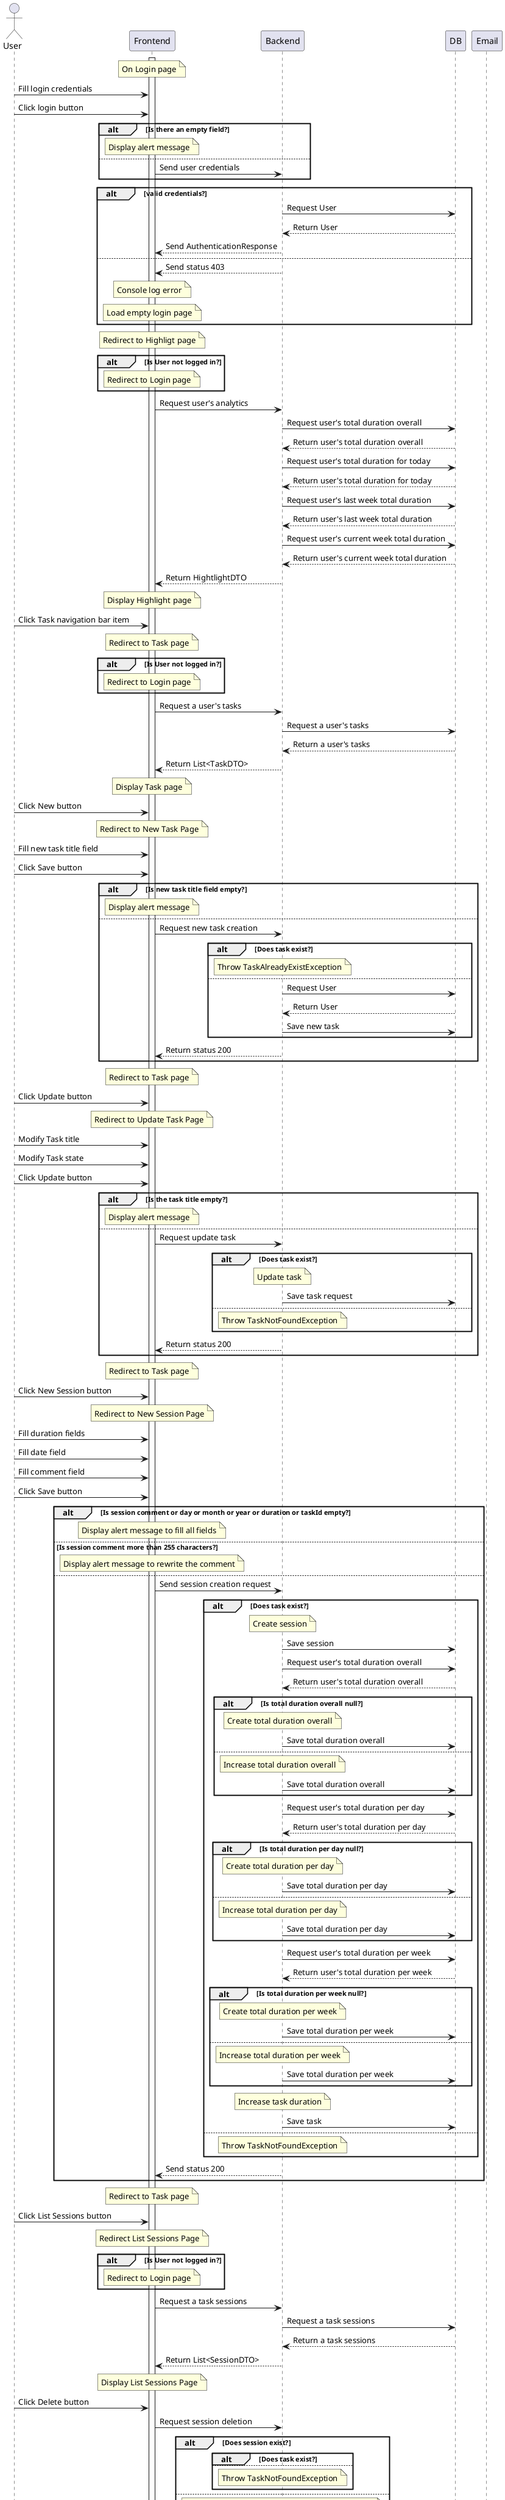 @startuml
actor User
participant Frontend
activate Frontend
note over Frontend: On Login page
User -> Frontend: Fill login credentials
User -> Frontend: Click login button
alt Is there an empty field?
    note over Frontend: Display alert message
else
    Frontend -> Backend: Send user credentials
end
alt valid credentials?
    Backend -> DB: Request User
    DB --> Backend: Return User
    Backend --> Frontend: Send AuthenticationResponse
else
    Backend --> Frontend: Send status 403
    note over Frontend: Console log error
    
    note over Frontend
    Load empty login page
    end note
end

note over Frontend: Redirect to Highligt page
alt Is User not logged in?
    note over Frontend: Redirect to Login page
end

Frontend -> Backend: Request user's analytics
Backend -> DB: Request user's total duration overall
DB --> Backend: Return user's total duration overall
Backend -> DB: Request user's total duration for today
DB --> Backend: Return user's total duration for today
Backend -> DB: Request user's last week total duration
DB --> Backend: Return user's last week total duration
Backend -> DB: Request user's current week total duration
DB --> Backend: Return user's current week total duration
Backend --> Frontend: Return HightlightDTO

note over Frontend: Display Highlight page

User -> Frontend: Click Task navigation bar item
note over Frontend: Redirect to Task page

alt Is User not logged in?
    note over Frontend: Redirect to Login page
end

Frontend -> Backend: Request a user's tasks
Backend -> DB: Request a user's tasks
DB --> Backend: Return a user's tasks
Backend --> Frontend: Return List<TaskDTO>
note over Frontend: Display Task page

User -> Frontend: Click New button
note over Frontend: Redirect to New Task Page
User -> Frontend: Fill new task title field
User -> Frontend: Click Save button

alt Is new task title field empty?
    note over Frontend: Display alert message
else
    Frontend -> Backend: Request new task creation
    alt Does task exist?
        note over Backend: Throw TaskAlreadyExistException
    else
        Backend -> DB: Request User
        DB --> Backend: Return User
        Backend -> DB: Save new task
    end
    Backend --> Frontend: Return status 200
end
note over Frontend: Redirect to Task page

User -> Frontend: Click Update button
note over Frontend: Redirect to Update Task Page
User -> Frontend: Modify Task title
User -> Frontend: Modify Task state
User -> Frontend: Click Update button
alt Is the task title empty?
    note over Frontend: Display alert message
else
    Frontend -> Backend: Request update task
    alt Does task exist?
        note over Backend: Update task
        Backend -> DB: Save task request
    else
        note over Backend: Throw TaskNotFoundException
    end
    Backend --> Frontend: Return status 200
end
note over Frontend: Redirect to Task page

User -> Frontend: Click New Session button
note over Frontend: Redirect to New Session Page
User -> Frontend: Fill duration fields
User -> Frontend: Fill date field
User -> Frontend: Fill comment field
User -> Frontend: Click Save button
alt Is session comment or day or month or year or duration or taskId empty?
    note over Frontend: Display alert message to fill all fields
else Is session comment more than 255 characters?
    note over Frontend: Display alert message to rewrite the comment
else 
    Frontend -> Backend: Send session creation request
    alt Does task exist?
        note over Backend: Create session
        Backend -> DB: Save session

        Backend -> DB: Request user's total duration overall
        Backend <-- DB: Return user's total duration overall     
        alt Is total duration overall null?
            note over Backend: Create total duration overall
            Backend -> DB: Save total duration overall
        else 
            note over Backend: Increase total duration overall
            Backend -> DB: Save total duration overall
        end

        Backend -> DB: Request user's total duration per day
        Backend <-- DB: Return user's total duration per day     
        alt Is total duration per day null?
            note over Backend: Create total duration per day
            Backend -> DB: Save total duration per day
        else 
            note over Backend: Increase total duration per day
            Backend -> DB: Save total duration per day
        end

        Backend -> DB: Request user's total duration per week
        Backend <-- DB: Return user's total duration per week     
        alt Is total duration per week null?
            note over Backend: Create total duration per week
            Backend -> DB: Save total duration per week
        else 
            note over Backend: Increase total duration per week
            Backend -> DB: Save total duration per week
        end
        
        note over Backend: Increase task duration
        Backend -> DB: Save task
    else 
        note over Backend: Throw TaskNotFoundException
    end
    Backend --> Frontend: Send status 200
end
note over Frontend: Redirect to Task page

User -> Frontend: Click List Sessions button
note over Frontend: Redirect List Sessions Page
alt Is User not logged in?
    note over Frontend: Redirect to Login page
end
Frontend -> Backend: Request a task sessions
Backend -> DB: Request a task sessions
Backend <-- DB: Return a task sessions
Backend --> Frontend: Return List<SessionDTO>
note over Frontend: Display List Sessions Page
User -> Frontend: Click Delete button
Frontend -> Backend: Request session deletion

alt Does session exist?
    alt Does task exist?
        
    else
        note over Backend: Throw TaskNotFoundException
    end

else 
    note over Backend: Throw RuntimeException("Session does not exist"))
end

Backend --> Frontend: Send status 200
note over Frontend: Redirect to Task Page

User -> Frontend: Click navigation bar item Profile
note over Frontend: Redirect to Profile page
alt Is User not logged in?
    note over Frontend: Redirect to Login page
end

Frontend -> Backend: Request User information
Backend --> Frontend: Return User information
note over Frontend: Display Profile page

User -> Frontend: Click navigation bar item Logout
note over Frontend: Redirect to Login Page

User -> Frontend: Click Forgot your password link
note over Frontend: Redirect to Forgot your password page
User -> Frontend: Fill email field
User -> Frontend: Click Send reset link button
alt Is email field empty?
    note over Frontend: Display alert message to fill form
else
    Frontend -> Backend: Send forgot password request
    Backend --> Frontend: Return status 200
    note over Frontend: Display alert message to check email
end
User -> Email: Click reset link
note over Frontend: Redirect to Reset Password Page
User -> Frontend: Fill password field
User -> Frontend: Fill confirm password field
User -> Frontend: Click Reset button
alt Is password or confirm password empty?
    note over Frontend: Display alert message to fill all fields
else Is password different from confirm password?
    note over Frontend: Display alert message password do not match
else 
    Frontend -> Backend: Send reset password request
    Backend --> Frontend: Send 200 status
end

note over Frontend: On Login Page
User -> Frontend: Click Sign up link
note over Frontend: Redirect to Sign Up page
User -> Frontend: Fill form fields
User -> Frontend: Click Save button
alt Is any field empty?
    note over Frontend: Display alert message to fill all form fields
else Is email invalid?
    note over Frontend: Display alert message to enter a valid email
else Is password and confirm password different?
    note over Frontend: Display alert message that passwords do not match
else
    Frontend -> Backend: Send register user request
    Backend --> Frontend: Send 200 status
end
deactivate Frontend
@enduml
